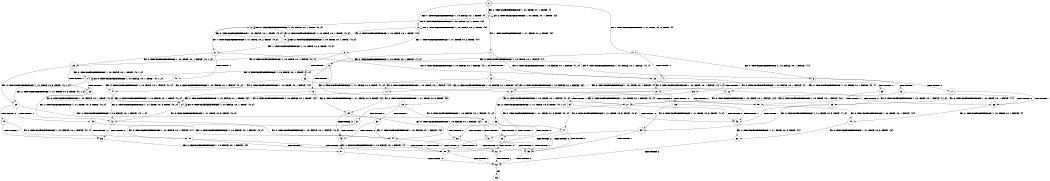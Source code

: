 digraph BCG {
size = "7, 10.5";
center = TRUE;
node [shape = circle];
0 [peripheries = 2];
0 -> 1 [label = "EX !1 !ATOMIC_EXCH_BRANCH (1, +1, TRUE, +0, 2, TRUE) !{}"];
0 -> 2 [label = "EX !2 !ATOMIC_EXCH_BRANCH (1, +0, TRUE, +0, 1, TRUE) !{}"];
0 -> 3 [label = "EX !0 !ATOMIC_EXCH_BRANCH (1, +0, FALSE, +0, 1, TRUE) !{}"];
1 -> 4 [label = "TERMINATE !1"];
1 -> 5 [label = "EX !2 !ATOMIC_EXCH_BRANCH (1, +0, TRUE, +0, 1, FALSE) !{1}"];
1 -> 6 [label = "EX !0 !ATOMIC_EXCH_BRANCH (1, +0, FALSE, +0, 1, FALSE) !{1}"];
2 -> 7 [label = "EX !1 !ATOMIC_EXCH_BRANCH (1, +1, TRUE, +0, 2, TRUE) !{2}"];
2 -> 8 [label = "EX !0 !ATOMIC_EXCH_BRANCH (1, +0, FALSE, +0, 1, TRUE) !{2}"];
2 -> 2 [label = "EX !2 !ATOMIC_EXCH_BRANCH (1, +0, TRUE, +0, 1, TRUE) !{2}"];
3 -> 9 [label = "EX !1 !ATOMIC_EXCH_BRANCH (1, +1, TRUE, +0, 2, TRUE) !{0}"];
3 -> 10 [label = "EX !2 !ATOMIC_EXCH_BRANCH (1, +0, TRUE, +0, 1, TRUE) !{0}"];
3 -> 3 [label = "EX !0 !ATOMIC_EXCH_BRANCH (1, +0, FALSE, +0, 1, TRUE) !{0}"];
4 -> 11 [label = "EX !2 !ATOMIC_EXCH_BRANCH (1, +0, TRUE, +0, 1, FALSE) !{}"];
4 -> 12 [label = "EX !0 !ATOMIC_EXCH_BRANCH (1, +0, FALSE, +0, 1, FALSE) !{}"];
5 -> 13 [label = "TERMINATE !1"];
5 -> 14 [label = "EX !0 !ATOMIC_EXCH_BRANCH (1, +0, FALSE, +0, 1, TRUE) !{1, 2}"];
5 -> 15 [label = "EX !2 !ATOMIC_EXCH_BRANCH (1, +1, TRUE, +0, 3, TRUE) !{1, 2}"];
6 -> 16 [label = "TERMINATE !1"];
6 -> 17 [label = "TERMINATE !0"];
6 -> 18 [label = "EX !2 !ATOMIC_EXCH_BRANCH (1, +0, TRUE, +0, 1, FALSE) !{0, 1}"];
7 -> 19 [label = "TERMINATE !1"];
7 -> 20 [label = "EX !0 !ATOMIC_EXCH_BRANCH (1, +0, FALSE, +0, 1, FALSE) !{1, 2}"];
7 -> 5 [label = "EX !2 !ATOMIC_EXCH_BRANCH (1, +0, TRUE, +0, 1, FALSE) !{1, 2}"];
8 -> 21 [label = "EX !1 !ATOMIC_EXCH_BRANCH (1, +1, TRUE, +0, 2, TRUE) !{0, 2}"];
8 -> 10 [label = "EX !2 !ATOMIC_EXCH_BRANCH (1, +0, TRUE, +0, 1, TRUE) !{0, 2}"];
8 -> 8 [label = "EX !0 !ATOMIC_EXCH_BRANCH (1, +0, FALSE, +0, 1, TRUE) !{0, 2}"];
9 -> 22 [label = "TERMINATE !1"];
9 -> 23 [label = "EX !2 !ATOMIC_EXCH_BRANCH (1, +0, TRUE, +0, 1, FALSE) !{0, 1}"];
9 -> 6 [label = "EX !0 !ATOMIC_EXCH_BRANCH (1, +0, FALSE, +0, 1, FALSE) !{0, 1}"];
10 -> 21 [label = "EX !1 !ATOMIC_EXCH_BRANCH (1, +1, TRUE, +0, 2, TRUE) !{0, 2}"];
10 -> 10 [label = "EX !2 !ATOMIC_EXCH_BRANCH (1, +0, TRUE, +0, 1, TRUE) !{0, 2}"];
10 -> 8 [label = "EX !0 !ATOMIC_EXCH_BRANCH (1, +0, FALSE, +0, 1, TRUE) !{0, 2}"];
11 -> 24 [label = "EX !0 !ATOMIC_EXCH_BRANCH (1, +0, FALSE, +0, 1, TRUE) !{2}"];
11 -> 25 [label = "EX !2 !ATOMIC_EXCH_BRANCH (1, +1, TRUE, +0, 3, TRUE) !{2}"];
12 -> 26 [label = "TERMINATE !0"];
12 -> 27 [label = "EX !2 !ATOMIC_EXCH_BRANCH (1, +0, TRUE, +0, 1, FALSE) !{0}"];
13 -> 25 [label = "EX !2 !ATOMIC_EXCH_BRANCH (1, +1, TRUE, +0, 3, TRUE) !{2}"];
13 -> 24 [label = "EX !0 !ATOMIC_EXCH_BRANCH (1, +0, FALSE, +0, 1, TRUE) !{2}"];
14 -> 28 [label = "TERMINATE !1"];
14 -> 29 [label = "EX !2 !ATOMIC_EXCH_BRANCH (1, +1, TRUE, +0, 3, TRUE) !{0, 1, 2}"];
14 -> 14 [label = "EX !0 !ATOMIC_EXCH_BRANCH (1, +0, FALSE, +0, 1, TRUE) !{0, 1, 2}"];
15 -> 30 [label = "TERMINATE !1"];
15 -> 31 [label = "TERMINATE !2"];
15 -> 32 [label = "EX !0 !ATOMIC_EXCH_BRANCH (1, +0, FALSE, +0, 1, FALSE) !{1, 2}"];
16 -> 26 [label = "TERMINATE !0"];
16 -> 27 [label = "EX !2 !ATOMIC_EXCH_BRANCH (1, +0, TRUE, +0, 1, FALSE) !{0}"];
17 -> 26 [label = "TERMINATE !1"];
17 -> 33 [label = "EX !2 !ATOMIC_EXCH_BRANCH (1, +0, TRUE, +0, 1, FALSE) !{1}"];
18 -> 34 [label = "TERMINATE !1"];
18 -> 35 [label = "TERMINATE !0"];
18 -> 36 [label = "EX !2 !ATOMIC_EXCH_BRANCH (1, +1, TRUE, +0, 3, TRUE) !{0, 1, 2}"];
19 -> 11 [label = "EX !2 !ATOMIC_EXCH_BRANCH (1, +0, TRUE, +0, 1, FALSE) !{2}"];
19 -> 37 [label = "EX !0 !ATOMIC_EXCH_BRANCH (1, +0, FALSE, +0, 1, FALSE) !{2}"];
20 -> 38 [label = "TERMINATE !1"];
20 -> 39 [label = "TERMINATE !0"];
20 -> 18 [label = "EX !2 !ATOMIC_EXCH_BRANCH (1, +0, TRUE, +0, 1, FALSE) !{0, 1, 2}"];
21 -> 40 [label = "TERMINATE !1"];
21 -> 23 [label = "EX !2 !ATOMIC_EXCH_BRANCH (1, +0, TRUE, +0, 1, FALSE) !{0, 1, 2}"];
21 -> 20 [label = "EX !0 !ATOMIC_EXCH_BRANCH (1, +0, FALSE, +0, 1, FALSE) !{0, 1, 2}"];
22 -> 12 [label = "EX !0 !ATOMIC_EXCH_BRANCH (1, +0, FALSE, +0, 1, FALSE) !{0}"];
22 -> 41 [label = "EX !2 !ATOMIC_EXCH_BRANCH (1, +0, TRUE, +0, 1, FALSE) !{0}"];
23 -> 28 [label = "TERMINATE !1"];
23 -> 29 [label = "EX !2 !ATOMIC_EXCH_BRANCH (1, +1, TRUE, +0, 3, TRUE) !{0, 1, 2}"];
23 -> 14 [label = "EX !0 !ATOMIC_EXCH_BRANCH (1, +0, FALSE, +0, 1, TRUE) !{0, 1, 2}"];
24 -> 42 [label = "EX !2 !ATOMIC_EXCH_BRANCH (1, +1, TRUE, +0, 3, TRUE) !{0, 2}"];
24 -> 24 [label = "EX !0 !ATOMIC_EXCH_BRANCH (1, +0, FALSE, +0, 1, TRUE) !{0, 2}"];
25 -> 43 [label = "TERMINATE !2"];
25 -> 44 [label = "EX !0 !ATOMIC_EXCH_BRANCH (1, +0, FALSE, +0, 1, FALSE) !{2}"];
26 -> 45 [label = "EX !2 !ATOMIC_EXCH_BRANCH (1, +0, TRUE, +0, 1, FALSE) !{}"];
27 -> 46 [label = "TERMINATE !0"];
27 -> 47 [label = "EX !2 !ATOMIC_EXCH_BRANCH (1, +1, TRUE, +0, 3, TRUE) !{0, 2}"];
28 -> 42 [label = "EX !2 !ATOMIC_EXCH_BRANCH (1, +1, TRUE, +0, 3, TRUE) !{0, 2}"];
28 -> 24 [label = "EX !0 !ATOMIC_EXCH_BRANCH (1, +0, FALSE, +0, 1, TRUE) !{0, 2}"];
29 -> 48 [label = "TERMINATE !1"];
29 -> 49 [label = "TERMINATE !2"];
29 -> 32 [label = "EX !0 !ATOMIC_EXCH_BRANCH (1, +0, FALSE, +0, 1, FALSE) !{0, 1, 2}"];
30 -> 43 [label = "TERMINATE !2"];
30 -> 44 [label = "EX !0 !ATOMIC_EXCH_BRANCH (1, +0, FALSE, +0, 1, FALSE) !{2}"];
31 -> 43 [label = "TERMINATE !1"];
31 -> 50 [label = "EX !0 !ATOMIC_EXCH_BRANCH (1, +0, FALSE, +0, 1, FALSE) !{1}"];
32 -> 51 [label = "TERMINATE !1"];
32 -> 52 [label = "TERMINATE !2"];
32 -> 53 [label = "TERMINATE !0"];
33 -> 46 [label = "TERMINATE !1"];
33 -> 54 [label = "EX !2 !ATOMIC_EXCH_BRANCH (1, +1, TRUE, +0, 3, TRUE) !{1, 2}"];
34 -> 47 [label = "EX !2 !ATOMIC_EXCH_BRANCH (1, +1, TRUE, +0, 3, TRUE) !{0, 2}"];
34 -> 46 [label = "TERMINATE !0"];
35 -> 54 [label = "EX !2 !ATOMIC_EXCH_BRANCH (1, +1, TRUE, +0, 3, TRUE) !{1, 2}"];
35 -> 46 [label = "TERMINATE !1"];
36 -> 51 [label = "TERMINATE !1"];
36 -> 52 [label = "TERMINATE !2"];
36 -> 53 [label = "TERMINATE !0"];
37 -> 55 [label = "TERMINATE !0"];
37 -> 27 [label = "EX !2 !ATOMIC_EXCH_BRANCH (1, +0, TRUE, +0, 1, FALSE) !{0, 2}"];
38 -> 27 [label = "EX !2 !ATOMIC_EXCH_BRANCH (1, +0, TRUE, +0, 1, FALSE) !{0, 2}"];
38 -> 55 [label = "TERMINATE !0"];
39 -> 33 [label = "EX !2 !ATOMIC_EXCH_BRANCH (1, +0, TRUE, +0, 1, FALSE) !{1, 2}"];
39 -> 55 [label = "TERMINATE !1"];
40 -> 41 [label = "EX !2 !ATOMIC_EXCH_BRANCH (1, +0, TRUE, +0, 1, FALSE) !{0, 2}"];
40 -> 37 [label = "EX !0 !ATOMIC_EXCH_BRANCH (1, +0, FALSE, +0, 1, FALSE) !{0, 2}"];
41 -> 42 [label = "EX !2 !ATOMIC_EXCH_BRANCH (1, +1, TRUE, +0, 3, TRUE) !{0, 2}"];
41 -> 24 [label = "EX !0 !ATOMIC_EXCH_BRANCH (1, +0, FALSE, +0, 1, TRUE) !{0, 2}"];
42 -> 56 [label = "TERMINATE !2"];
42 -> 44 [label = "EX !0 !ATOMIC_EXCH_BRANCH (1, +0, FALSE, +0, 1, FALSE) !{0, 2}"];
43 -> 57 [label = "EX !0 !ATOMIC_EXCH_BRANCH (1, +0, FALSE, +0, 1, FALSE) !{}"];
44 -> 58 [label = "TERMINATE !2"];
44 -> 59 [label = "TERMINATE !0"];
45 -> 60 [label = "EX !2 !ATOMIC_EXCH_BRANCH (1, +1, TRUE, +0, 3, TRUE) !{2}"];
46 -> 60 [label = "EX !2 !ATOMIC_EXCH_BRANCH (1, +1, TRUE, +0, 3, TRUE) !{2}"];
47 -> 58 [label = "TERMINATE !2"];
47 -> 59 [label = "TERMINATE !0"];
48 -> 44 [label = "EX !0 !ATOMIC_EXCH_BRANCH (1, +0, FALSE, +0, 1, FALSE) !{0, 2}"];
48 -> 56 [label = "TERMINATE !2"];
49 -> 50 [label = "EX !0 !ATOMIC_EXCH_BRANCH (1, +0, FALSE, +0, 1, FALSE) !{0, 1}"];
49 -> 56 [label = "TERMINATE !1"];
50 -> 58 [label = "TERMINATE !1"];
50 -> 61 [label = "TERMINATE !0"];
51 -> 58 [label = "TERMINATE !2"];
51 -> 59 [label = "TERMINATE !0"];
52 -> 58 [label = "TERMINATE !1"];
52 -> 61 [label = "TERMINATE !0"];
53 -> 59 [label = "TERMINATE !1"];
53 -> 61 [label = "TERMINATE !2"];
54 -> 59 [label = "TERMINATE !1"];
54 -> 61 [label = "TERMINATE !2"];
55 -> 45 [label = "EX !2 !ATOMIC_EXCH_BRANCH (1, +0, TRUE, +0, 1, FALSE) !{2}"];
56 -> 57 [label = "EX !0 !ATOMIC_EXCH_BRANCH (1, +0, FALSE, +0, 1, FALSE) !{0}"];
57 -> 62 [label = "TERMINATE !0"];
58 -> 62 [label = "TERMINATE !0"];
59 -> 62 [label = "TERMINATE !2"];
60 -> 62 [label = "TERMINATE !2"];
61 -> 62 [label = "TERMINATE !1"];
62 -> 63 [label = "exit"];
}
